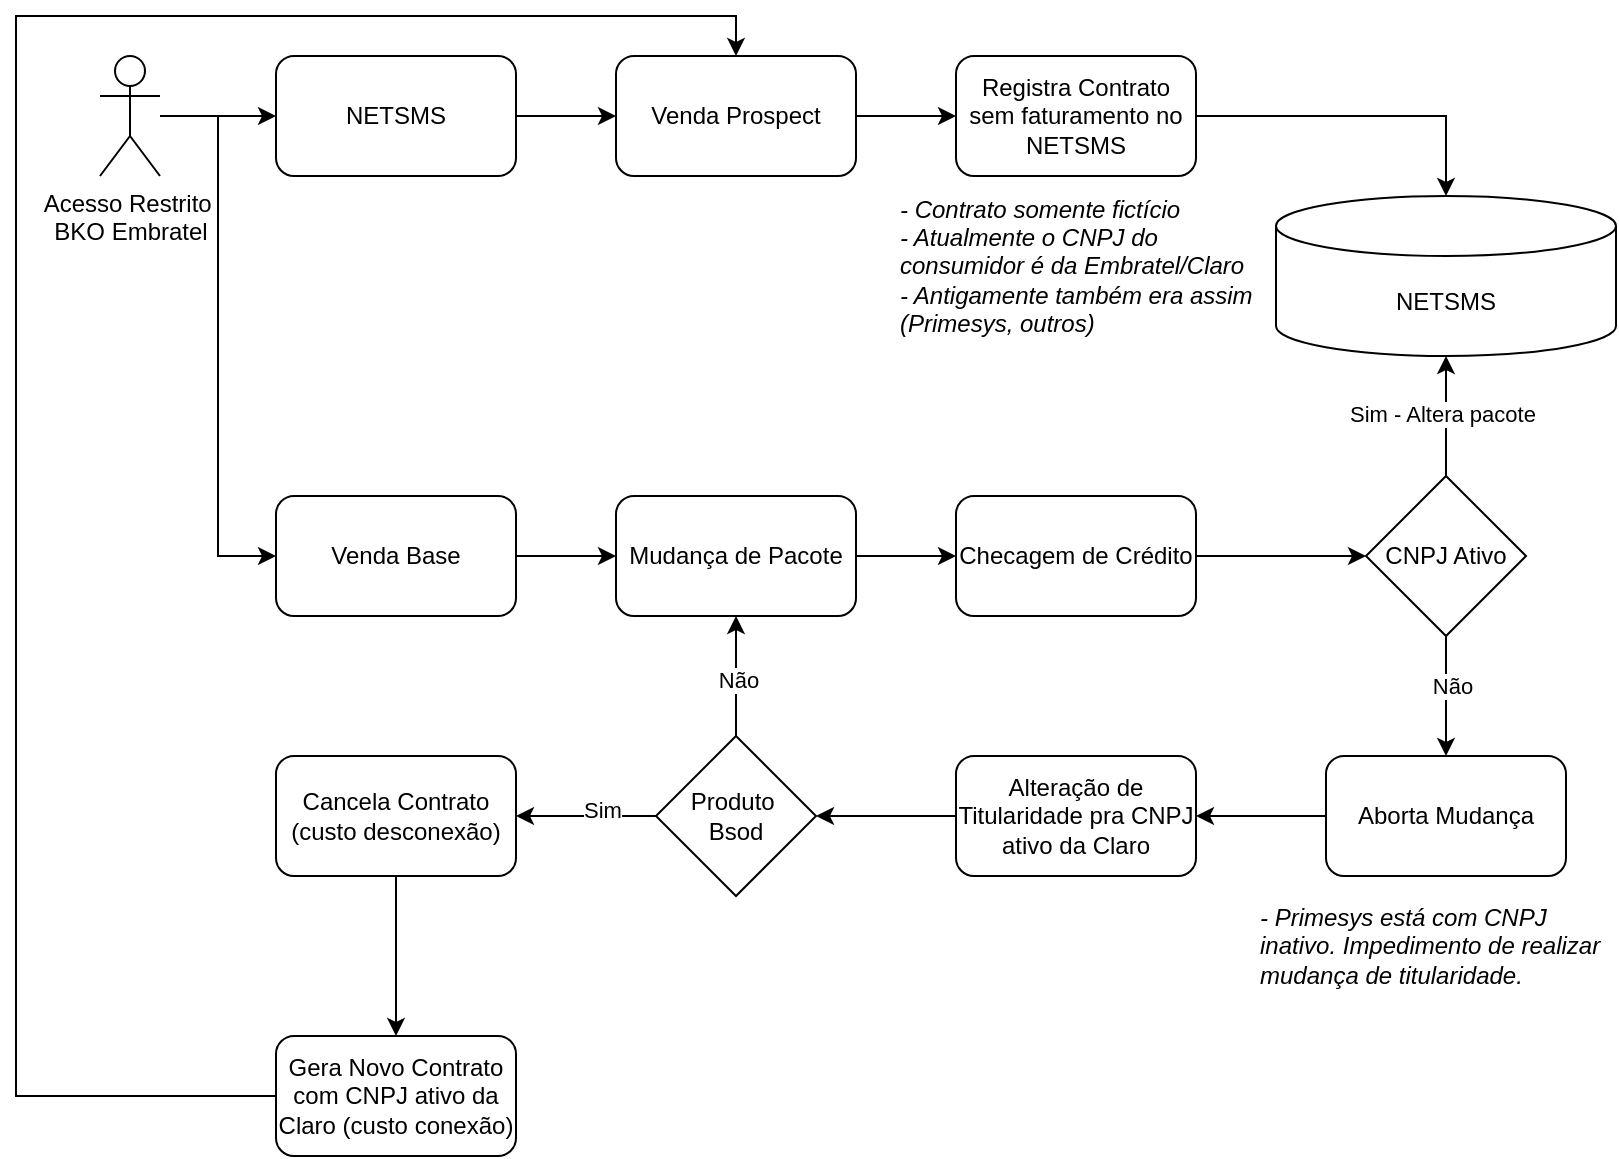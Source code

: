 <mxfile version="28.1.0">
  <diagram name="AS-IS" id="O9E3QVRjLYlltCBO5CC2">
    <mxGraphModel dx="1226" dy="660" grid="1" gridSize="10" guides="1" tooltips="1" connect="1" arrows="1" fold="1" page="1" pageScale="1" pageWidth="827" pageHeight="1169" math="0" shadow="0">
      <root>
        <mxCell id="0" />
        <mxCell id="1" parent="0" />
        <mxCell id="G7d9W_WRkZ0tDgpjF5aS-10" style="edgeStyle=orthogonalEdgeStyle;rounded=0;orthogonalLoop=1;jettySize=auto;html=1;" edge="1" parent="1" source="G7d9W_WRkZ0tDgpjF5aS-1" target="G7d9W_WRkZ0tDgpjF5aS-9">
          <mxGeometry relative="1" as="geometry" />
        </mxCell>
        <mxCell id="G7d9W_WRkZ0tDgpjF5aS-1" value="NETSMS" style="rounded=1;whiteSpace=wrap;html=1;" vertex="1" parent="1">
          <mxGeometry x="150" y="50" width="120" height="60" as="geometry" />
        </mxCell>
        <mxCell id="G7d9W_WRkZ0tDgpjF5aS-3" style="edgeStyle=orthogonalEdgeStyle;rounded=0;orthogonalLoop=1;jettySize=auto;html=1;entryX=0;entryY=0.5;entryDx=0;entryDy=0;" edge="1" parent="1" source="G7d9W_WRkZ0tDgpjF5aS-2" target="G7d9W_WRkZ0tDgpjF5aS-1">
          <mxGeometry relative="1" as="geometry" />
        </mxCell>
        <mxCell id="G7d9W_WRkZ0tDgpjF5aS-26" style="edgeStyle=orthogonalEdgeStyle;rounded=0;orthogonalLoop=1;jettySize=auto;html=1;entryX=0;entryY=0.5;entryDx=0;entryDy=0;" edge="1" parent="1" source="G7d9W_WRkZ0tDgpjF5aS-2" target="G7d9W_WRkZ0tDgpjF5aS-12">
          <mxGeometry relative="1" as="geometry" />
        </mxCell>
        <mxCell id="G7d9W_WRkZ0tDgpjF5aS-2" value="Acesso Restrito&amp;nbsp;&lt;div&gt;BKO Embratel&lt;/div&gt;" style="shape=umlActor;verticalLabelPosition=bottom;verticalAlign=top;html=1;outlineConnect=0;" vertex="1" parent="1">
          <mxGeometry x="62" y="50" width="30" height="60" as="geometry" />
        </mxCell>
        <mxCell id="G7d9W_WRkZ0tDgpjF5aS-4" value="Registra Contrato sem faturamento no NETSMS" style="rounded=1;whiteSpace=wrap;html=1;" vertex="1" parent="1">
          <mxGeometry x="490" y="50" width="120" height="60" as="geometry" />
        </mxCell>
        <mxCell id="G7d9W_WRkZ0tDgpjF5aS-6" value="- Contrato somente fictício&lt;div&gt;- Atualmente o CNPJ do consumidor é da Embratel/Claro&lt;/div&gt;&lt;div&gt;- Antigamente também era assim (Primesys, outros)&lt;/div&gt;" style="text;html=1;align=left;verticalAlign=middle;whiteSpace=wrap;rounded=0;fontStyle=2" vertex="1" parent="1">
          <mxGeometry x="460" y="90" width="180" height="130" as="geometry" />
        </mxCell>
        <mxCell id="G7d9W_WRkZ0tDgpjF5aS-7" value="NETSMS" style="shape=cylinder3;whiteSpace=wrap;html=1;boundedLbl=1;backgroundOutline=1;size=15;" vertex="1" parent="1">
          <mxGeometry x="650" y="120" width="170" height="80" as="geometry" />
        </mxCell>
        <mxCell id="G7d9W_WRkZ0tDgpjF5aS-8" style="edgeStyle=orthogonalEdgeStyle;rounded=0;orthogonalLoop=1;jettySize=auto;html=1;entryX=0.5;entryY=0;entryDx=0;entryDy=0;entryPerimeter=0;" edge="1" parent="1" source="G7d9W_WRkZ0tDgpjF5aS-4" target="G7d9W_WRkZ0tDgpjF5aS-7">
          <mxGeometry relative="1" as="geometry" />
        </mxCell>
        <mxCell id="G7d9W_WRkZ0tDgpjF5aS-11" style="edgeStyle=orthogonalEdgeStyle;rounded=0;orthogonalLoop=1;jettySize=auto;html=1;entryX=0;entryY=0.5;entryDx=0;entryDy=0;" edge="1" parent="1" source="G7d9W_WRkZ0tDgpjF5aS-9" target="G7d9W_WRkZ0tDgpjF5aS-4">
          <mxGeometry relative="1" as="geometry" />
        </mxCell>
        <mxCell id="G7d9W_WRkZ0tDgpjF5aS-9" value="Venda Prospect" style="rounded=1;whiteSpace=wrap;html=1;" vertex="1" parent="1">
          <mxGeometry x="320" y="50" width="120" height="60" as="geometry" />
        </mxCell>
        <mxCell id="G7d9W_WRkZ0tDgpjF5aS-14" value="" style="edgeStyle=orthogonalEdgeStyle;rounded=0;orthogonalLoop=1;jettySize=auto;html=1;" edge="1" parent="1" source="G7d9W_WRkZ0tDgpjF5aS-12" target="G7d9W_WRkZ0tDgpjF5aS-13">
          <mxGeometry relative="1" as="geometry" />
        </mxCell>
        <mxCell id="G7d9W_WRkZ0tDgpjF5aS-12" value="Venda Base" style="rounded=1;whiteSpace=wrap;html=1;" vertex="1" parent="1">
          <mxGeometry x="150" y="270" width="120" height="60" as="geometry" />
        </mxCell>
        <mxCell id="G7d9W_WRkZ0tDgpjF5aS-18" style="edgeStyle=orthogonalEdgeStyle;rounded=0;orthogonalLoop=1;jettySize=auto;html=1;entryX=0;entryY=0.5;entryDx=0;entryDy=0;" edge="1" parent="1" source="G7d9W_WRkZ0tDgpjF5aS-13" target="G7d9W_WRkZ0tDgpjF5aS-17">
          <mxGeometry relative="1" as="geometry" />
        </mxCell>
        <mxCell id="G7d9W_WRkZ0tDgpjF5aS-13" value="Mudança de Pacote" style="whiteSpace=wrap;html=1;rounded=1;" vertex="1" parent="1">
          <mxGeometry x="320" y="270" width="120" height="60" as="geometry" />
        </mxCell>
        <mxCell id="G7d9W_WRkZ0tDgpjF5aS-20" style="edgeStyle=orthogonalEdgeStyle;rounded=0;orthogonalLoop=1;jettySize=auto;html=1;entryX=0;entryY=0.5;entryDx=0;entryDy=0;" edge="1" parent="1" source="G7d9W_WRkZ0tDgpjF5aS-17" target="G7d9W_WRkZ0tDgpjF5aS-19">
          <mxGeometry relative="1" as="geometry" />
        </mxCell>
        <mxCell id="G7d9W_WRkZ0tDgpjF5aS-17" value="Checagem de Crédito" style="whiteSpace=wrap;html=1;rounded=1;" vertex="1" parent="1">
          <mxGeometry x="490" y="270" width="120" height="60" as="geometry" />
        </mxCell>
        <mxCell id="G7d9W_WRkZ0tDgpjF5aS-21" style="edgeStyle=orthogonalEdgeStyle;rounded=0;orthogonalLoop=1;jettySize=auto;html=1;" edge="1" parent="1" source="G7d9W_WRkZ0tDgpjF5aS-19" target="G7d9W_WRkZ0tDgpjF5aS-7">
          <mxGeometry relative="1" as="geometry" />
        </mxCell>
        <mxCell id="G7d9W_WRkZ0tDgpjF5aS-22" value="Sim - Altera pacote" style="edgeLabel;html=1;align=center;verticalAlign=middle;resizable=0;points=[];" vertex="1" connectable="0" parent="G7d9W_WRkZ0tDgpjF5aS-21">
          <mxGeometry x="0.04" y="2" relative="1" as="geometry">
            <mxPoint as="offset" />
          </mxGeometry>
        </mxCell>
        <mxCell id="G7d9W_WRkZ0tDgpjF5aS-24" style="edgeStyle=orthogonalEdgeStyle;rounded=0;orthogonalLoop=1;jettySize=auto;html=1;entryX=0.5;entryY=0;entryDx=0;entryDy=0;" edge="1" parent="1" source="G7d9W_WRkZ0tDgpjF5aS-19" target="G7d9W_WRkZ0tDgpjF5aS-23">
          <mxGeometry relative="1" as="geometry" />
        </mxCell>
        <mxCell id="G7d9W_WRkZ0tDgpjF5aS-25" value="Não" style="edgeLabel;html=1;align=center;verticalAlign=middle;resizable=0;points=[];" vertex="1" connectable="0" parent="G7d9W_WRkZ0tDgpjF5aS-24">
          <mxGeometry x="-0.173" y="3" relative="1" as="geometry">
            <mxPoint as="offset" />
          </mxGeometry>
        </mxCell>
        <mxCell id="G7d9W_WRkZ0tDgpjF5aS-19" value="CNPJ Ativo" style="rhombus;whiteSpace=wrap;html=1;" vertex="1" parent="1">
          <mxGeometry x="695" y="260" width="80" height="80" as="geometry" />
        </mxCell>
        <mxCell id="G7d9W_WRkZ0tDgpjF5aS-29" value="" style="edgeStyle=orthogonalEdgeStyle;rounded=0;orthogonalLoop=1;jettySize=auto;html=1;" edge="1" parent="1" source="G7d9W_WRkZ0tDgpjF5aS-23" target="G7d9W_WRkZ0tDgpjF5aS-28">
          <mxGeometry relative="1" as="geometry" />
        </mxCell>
        <mxCell id="G7d9W_WRkZ0tDgpjF5aS-23" value="Aborta Mudança" style="rounded=1;whiteSpace=wrap;html=1;" vertex="1" parent="1">
          <mxGeometry x="675" y="400" width="120" height="60" as="geometry" />
        </mxCell>
        <mxCell id="G7d9W_WRkZ0tDgpjF5aS-27" value="&lt;div&gt;- Primesys está com CNPJ inativo. Impedimento de realizar mudança de titularidade.&lt;/div&gt;" style="text;html=1;align=left;verticalAlign=middle;whiteSpace=wrap;rounded=0;fontStyle=2" vertex="1" parent="1">
          <mxGeometry x="640" y="470" width="180" height="50" as="geometry" />
        </mxCell>
        <mxCell id="G7d9W_WRkZ0tDgpjF5aS-34" style="edgeStyle=orthogonalEdgeStyle;rounded=0;orthogonalLoop=1;jettySize=auto;html=1;entryX=1;entryY=0.5;entryDx=0;entryDy=0;" edge="1" parent="1" source="G7d9W_WRkZ0tDgpjF5aS-28" target="G7d9W_WRkZ0tDgpjF5aS-31">
          <mxGeometry relative="1" as="geometry" />
        </mxCell>
        <mxCell id="G7d9W_WRkZ0tDgpjF5aS-28" value="Alteração de Titularidade pra CNPJ ativo da Claro" style="whiteSpace=wrap;html=1;rounded=1;" vertex="1" parent="1">
          <mxGeometry x="490" y="400" width="120" height="60" as="geometry" />
        </mxCell>
        <mxCell id="G7d9W_WRkZ0tDgpjF5aS-32" style="edgeStyle=orthogonalEdgeStyle;rounded=0;orthogonalLoop=1;jettySize=auto;html=1;entryX=0.5;entryY=1;entryDx=0;entryDy=0;" edge="1" parent="1" source="G7d9W_WRkZ0tDgpjF5aS-31" target="G7d9W_WRkZ0tDgpjF5aS-13">
          <mxGeometry relative="1" as="geometry">
            <Array as="points">
              <mxPoint x="380" y="360" />
              <mxPoint x="380" y="360" />
            </Array>
          </mxGeometry>
        </mxCell>
        <mxCell id="G7d9W_WRkZ0tDgpjF5aS-33" value="Não" style="edgeLabel;html=1;align=center;verticalAlign=middle;resizable=0;points=[];" vertex="1" connectable="0" parent="G7d9W_WRkZ0tDgpjF5aS-32">
          <mxGeometry x="-0.06" y="-1" relative="1" as="geometry">
            <mxPoint as="offset" />
          </mxGeometry>
        </mxCell>
        <mxCell id="G7d9W_WRkZ0tDgpjF5aS-36" style="edgeStyle=orthogonalEdgeStyle;rounded=0;orthogonalLoop=1;jettySize=auto;html=1;entryX=1;entryY=0.5;entryDx=0;entryDy=0;" edge="1" parent="1" source="G7d9W_WRkZ0tDgpjF5aS-31" target="G7d9W_WRkZ0tDgpjF5aS-35">
          <mxGeometry relative="1" as="geometry" />
        </mxCell>
        <mxCell id="G7d9W_WRkZ0tDgpjF5aS-37" value="Sim" style="edgeLabel;html=1;align=center;verticalAlign=middle;resizable=0;points=[];" vertex="1" connectable="0" parent="G7d9W_WRkZ0tDgpjF5aS-36">
          <mxGeometry x="-0.223" y="-3" relative="1" as="geometry">
            <mxPoint as="offset" />
          </mxGeometry>
        </mxCell>
        <mxCell id="G7d9W_WRkZ0tDgpjF5aS-31" value="Produto&amp;nbsp;&lt;div&gt;Bsod&lt;/div&gt;" style="rhombus;whiteSpace=wrap;html=1;" vertex="1" parent="1">
          <mxGeometry x="340" y="390" width="80" height="80" as="geometry" />
        </mxCell>
        <mxCell id="G7d9W_WRkZ0tDgpjF5aS-39" value="" style="edgeStyle=orthogonalEdgeStyle;rounded=0;orthogonalLoop=1;jettySize=auto;html=1;" edge="1" parent="1" source="G7d9W_WRkZ0tDgpjF5aS-35" target="G7d9W_WRkZ0tDgpjF5aS-38">
          <mxGeometry relative="1" as="geometry" />
        </mxCell>
        <mxCell id="G7d9W_WRkZ0tDgpjF5aS-35" value="Cancela Contrato (custo desconexão)" style="rounded=1;whiteSpace=wrap;html=1;" vertex="1" parent="1">
          <mxGeometry x="150" y="400" width="120" height="60" as="geometry" />
        </mxCell>
        <mxCell id="G7d9W_WRkZ0tDgpjF5aS-40" style="edgeStyle=orthogonalEdgeStyle;rounded=0;orthogonalLoop=1;jettySize=auto;html=1;entryX=0.5;entryY=0;entryDx=0;entryDy=0;" edge="1" parent="1" source="G7d9W_WRkZ0tDgpjF5aS-38" target="G7d9W_WRkZ0tDgpjF5aS-9">
          <mxGeometry relative="1" as="geometry">
            <Array as="points">
              <mxPoint x="20" y="570" />
              <mxPoint x="20" y="30" />
              <mxPoint x="380" y="30" />
            </Array>
          </mxGeometry>
        </mxCell>
        <mxCell id="G7d9W_WRkZ0tDgpjF5aS-38" value="Gera Novo Contrato com CNPJ a&lt;span style=&quot;background-color: transparent; color: light-dark(rgb(0, 0, 0), rgb(255, 255, 255));&quot;&gt;tivo da Claro (custo conexão)&lt;/span&gt;" style="whiteSpace=wrap;html=1;rounded=1;" vertex="1" parent="1">
          <mxGeometry x="150" y="540" width="120" height="60" as="geometry" />
        </mxCell>
      </root>
    </mxGraphModel>
  </diagram>
</mxfile>
